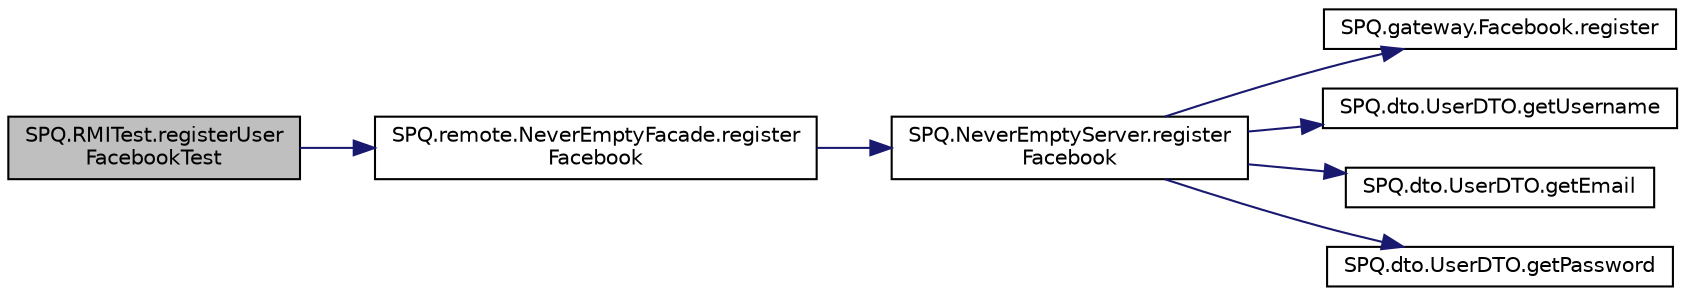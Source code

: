 digraph "SPQ.RMITest.registerUserFacebookTest"
{
  edge [fontname="Helvetica",fontsize="10",labelfontname="Helvetica",labelfontsize="10"];
  node [fontname="Helvetica",fontsize="10",shape=record];
  rankdir="LR";
  Node32 [label="SPQ.RMITest.registerUser\lFacebookTest",height=0.2,width=0.4,color="black", fillcolor="grey75", style="filled", fontcolor="black"];
  Node32 -> Node33 [color="midnightblue",fontsize="10",style="solid",fontname="Helvetica"];
  Node33 [label="SPQ.remote.NeverEmptyFacade.register\lFacebook",height=0.2,width=0.4,color="black", fillcolor="white", style="filled",URL="$class_s_p_q_1_1remote_1_1_never_empty_facade.html#aa9845001ecd5228135d64415a4c12b20"];
  Node33 -> Node34 [color="midnightblue",fontsize="10",style="solid",fontname="Helvetica"];
  Node34 [label="SPQ.NeverEmptyServer.register\lFacebook",height=0.2,width=0.4,color="black", fillcolor="white", style="filled",URL="$class_s_p_q_1_1_never_empty_server.html#abf7e271e0edb91e8f8ed73063de74b03"];
  Node34 -> Node35 [color="midnightblue",fontsize="10",style="solid",fontname="Helvetica"];
  Node35 [label="SPQ.gateway.Facebook.register",height=0.2,width=0.4,color="black", fillcolor="white", style="filled",URL="$class_s_p_q_1_1gateway_1_1_facebook.html#aba03bc89c530d3f2159b3a1eb65c3427"];
  Node34 -> Node36 [color="midnightblue",fontsize="10",style="solid",fontname="Helvetica"];
  Node36 [label="SPQ.dto.UserDTO.getUsername",height=0.2,width=0.4,color="black", fillcolor="white", style="filled",URL="$class_s_p_q_1_1dto_1_1_user_d_t_o.html#a0cd335456c4f53b97069820475742980"];
  Node34 -> Node37 [color="midnightblue",fontsize="10",style="solid",fontname="Helvetica"];
  Node37 [label="SPQ.dto.UserDTO.getEmail",height=0.2,width=0.4,color="black", fillcolor="white", style="filled",URL="$class_s_p_q_1_1dto_1_1_user_d_t_o.html#a67038ab8bab7cb7119ece00bcb20a360"];
  Node34 -> Node38 [color="midnightblue",fontsize="10",style="solid",fontname="Helvetica"];
  Node38 [label="SPQ.dto.UserDTO.getPassword",height=0.2,width=0.4,color="black", fillcolor="white", style="filled",URL="$class_s_p_q_1_1dto_1_1_user_d_t_o.html#a955f436e60336683283a6fcd6fc5f874"];
}
